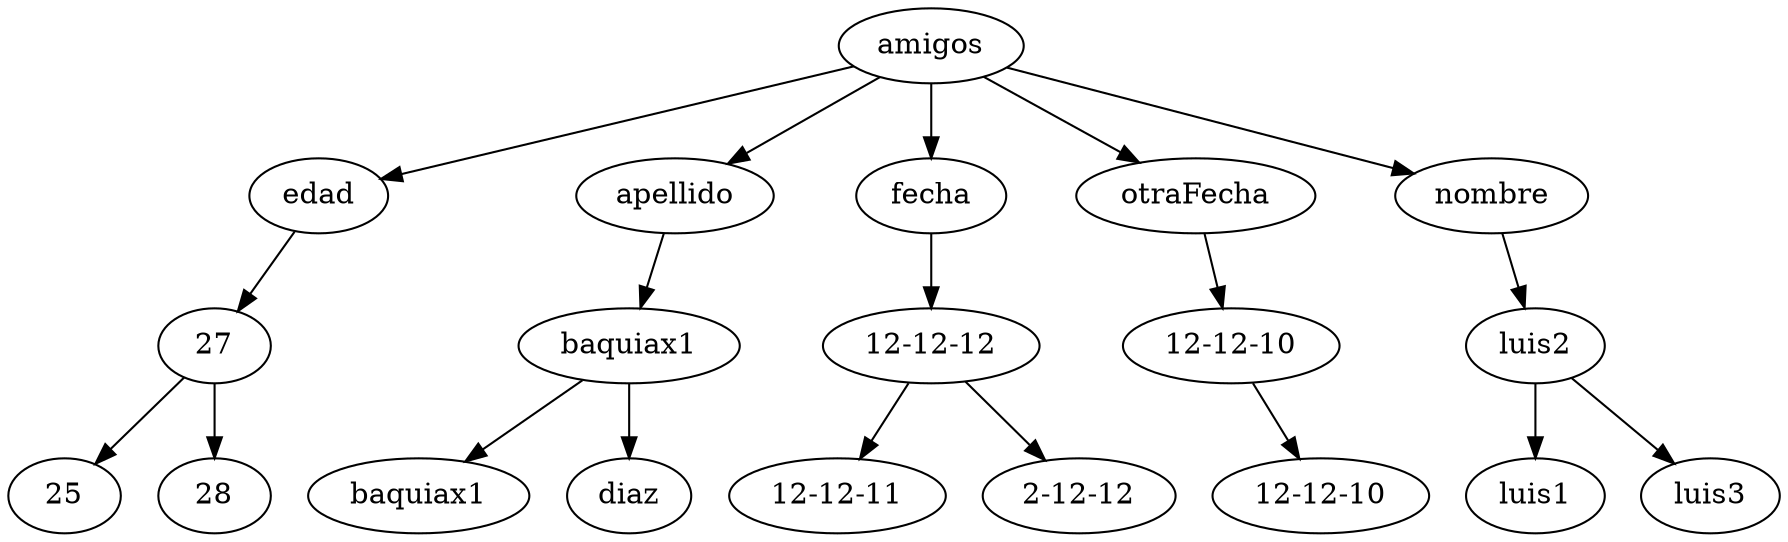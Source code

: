digraph ArbolBinario {
amigosedad[id="amigosedad", label="edad"];
amigosapellido[id="amigosapellido", label="apellido"];
amigosfecha[id="amigosfecha", label="fecha"];
amigosotraFecha[id="amigosotraFecha", label="otraFecha"];
amigosnombre[id="amigosnombre", label="nombre"];
amigos->amigosedad;
amigos->amigosapellido;
amigos->amigosfecha;
amigos->amigosotraFecha;
amigos->amigosnombre;
amigosedad->amigos1edad;
amigos1edad[id="amigos1edad", label="27"];
amigos3edad[id="amigos3edad", label="25"];
amigos2edad[id="amigos2edad", label="28"];
amigos1edad->amigos3edad;
amigos1edad->amigos2edad;
amigosapellido->amigos1apellido;
amigos1apellido[id="amigos1apellido", label="baquiax1"];
amigos2apellido[id="amigos2apellido", label="baquiax1"];
amigos3apellido[id="amigos3apellido", label="diaz"];
amigos1apellido->amigos2apellido;
amigos1apellido->amigos3apellido;
amigosfecha->amigos1fecha;
amigos1fecha[id="amigos1fecha", label="12-12-12"];
amigos3fecha[id="amigos3fecha", label="12-12-11"];
amigos2fecha[id="amigos2fecha", label="2-12-12"];
amigos1fecha->amigos3fecha;
amigos1fecha->amigos2fecha;
amigosotraFecha->amigos2otraFecha;
amigos2otraFecha[id="amigos2otraFecha", label="12-12-10"];
amigos3otraFecha[id="amigos3otraFecha", label="12-12-10"];
amigos2otraFecha->amigos3otraFecha;
amigosnombre->amigos2nombre;
amigos2nombre[id="amigos2nombre", label="luis2"];
amigos1nombre[id="amigos1nombre", label="luis1"];
amigos3nombre[id="amigos3nombre", label="luis3"];
amigos2nombre->amigos1nombre;
amigos2nombre->amigos3nombre;
}

